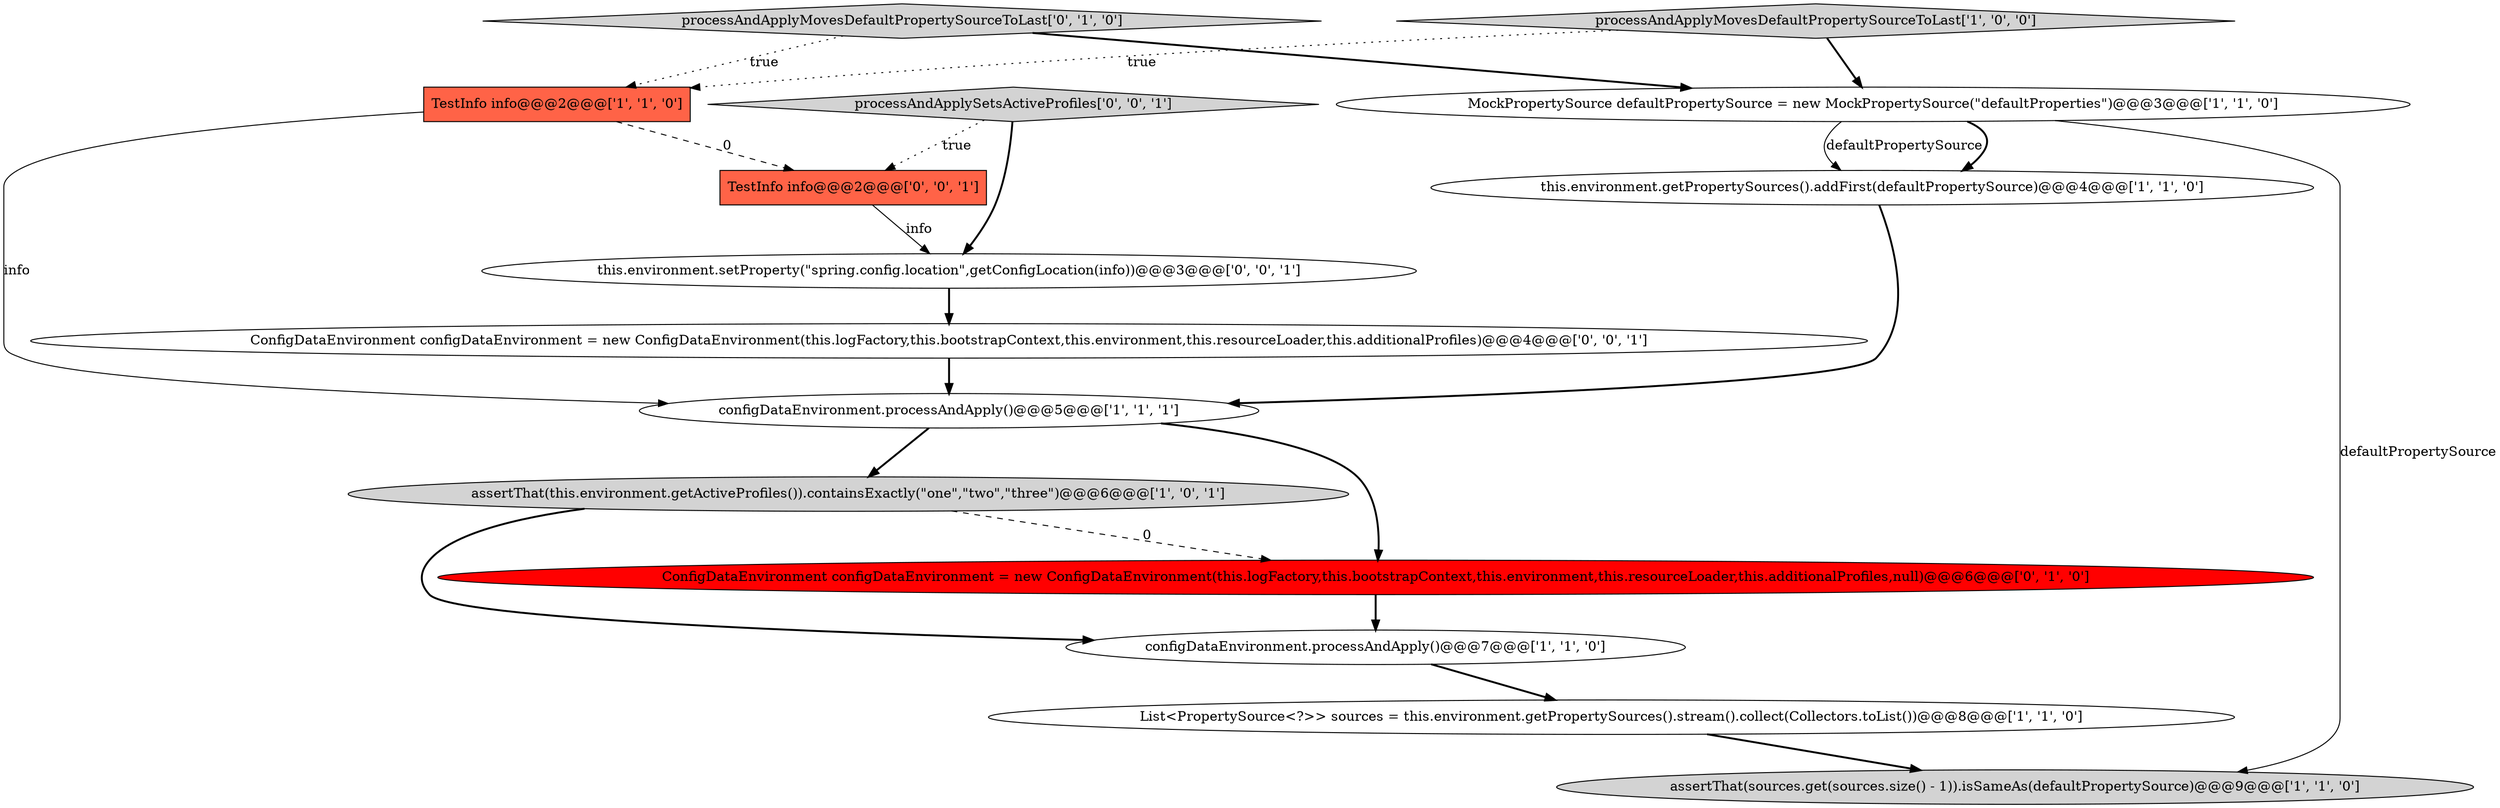 digraph {
3 [style = filled, label = "assertThat(this.environment.getActiveProfiles()).containsExactly(\"one\",\"two\",\"three\")@@@6@@@['1', '0', '1']", fillcolor = lightgray, shape = ellipse image = "AAA0AAABBB1BBB"];
7 [style = filled, label = "configDataEnvironment.processAndApply()@@@5@@@['1', '1', '1']", fillcolor = white, shape = ellipse image = "AAA0AAABBB1BBB"];
8 [style = filled, label = "List<PropertySource<?>> sources = this.environment.getPropertySources().stream().collect(Collectors.toList())@@@8@@@['1', '1', '0']", fillcolor = white, shape = ellipse image = "AAA0AAABBB1BBB"];
11 [style = filled, label = "ConfigDataEnvironment configDataEnvironment = new ConfigDataEnvironment(this.logFactory,this.bootstrapContext,this.environment,this.resourceLoader,this.additionalProfiles)@@@4@@@['0', '0', '1']", fillcolor = white, shape = ellipse image = "AAA0AAABBB3BBB"];
14 [style = filled, label = "this.environment.setProperty(\"spring.config.location\",getConfigLocation(info))@@@3@@@['0', '0', '1']", fillcolor = white, shape = ellipse image = "AAA0AAABBB3BBB"];
9 [style = filled, label = "ConfigDataEnvironment configDataEnvironment = new ConfigDataEnvironment(this.logFactory,this.bootstrapContext,this.environment,this.resourceLoader,this.additionalProfiles,null)@@@6@@@['0', '1', '0']", fillcolor = red, shape = ellipse image = "AAA1AAABBB2BBB"];
5 [style = filled, label = "TestInfo info@@@2@@@['1', '1', '0']", fillcolor = tomato, shape = box image = "AAA0AAABBB1BBB"];
10 [style = filled, label = "processAndApplyMovesDefaultPropertySourceToLast['0', '1', '0']", fillcolor = lightgray, shape = diamond image = "AAA0AAABBB2BBB"];
13 [style = filled, label = "TestInfo info@@@2@@@['0', '0', '1']", fillcolor = tomato, shape = box image = "AAA0AAABBB3BBB"];
6 [style = filled, label = "MockPropertySource defaultPropertySource = new MockPropertySource(\"defaultProperties\")@@@3@@@['1', '1', '0']", fillcolor = white, shape = ellipse image = "AAA0AAABBB1BBB"];
0 [style = filled, label = "this.environment.getPropertySources().addFirst(defaultPropertySource)@@@4@@@['1', '1', '0']", fillcolor = white, shape = ellipse image = "AAA0AAABBB1BBB"];
2 [style = filled, label = "processAndApplyMovesDefaultPropertySourceToLast['1', '0', '0']", fillcolor = lightgray, shape = diamond image = "AAA0AAABBB1BBB"];
1 [style = filled, label = "assertThat(sources.get(sources.size() - 1)).isSameAs(defaultPropertySource)@@@9@@@['1', '1', '0']", fillcolor = lightgray, shape = ellipse image = "AAA0AAABBB1BBB"];
4 [style = filled, label = "configDataEnvironment.processAndApply()@@@7@@@['1', '1', '0']", fillcolor = white, shape = ellipse image = "AAA0AAABBB1BBB"];
12 [style = filled, label = "processAndApplySetsActiveProfiles['0', '0', '1']", fillcolor = lightgray, shape = diamond image = "AAA0AAABBB3BBB"];
5->13 [style = dashed, label="0"];
2->6 [style = bold, label=""];
9->4 [style = bold, label=""];
6->0 [style = solid, label="defaultPropertySource"];
6->0 [style = bold, label=""];
10->5 [style = dotted, label="true"];
3->4 [style = bold, label=""];
10->6 [style = bold, label=""];
13->14 [style = solid, label="info"];
7->3 [style = bold, label=""];
0->7 [style = bold, label=""];
7->9 [style = bold, label=""];
8->1 [style = bold, label=""];
12->13 [style = dotted, label="true"];
3->9 [style = dashed, label="0"];
6->1 [style = solid, label="defaultPropertySource"];
12->14 [style = bold, label=""];
4->8 [style = bold, label=""];
2->5 [style = dotted, label="true"];
14->11 [style = bold, label=""];
11->7 [style = bold, label=""];
5->7 [style = solid, label="info"];
}
